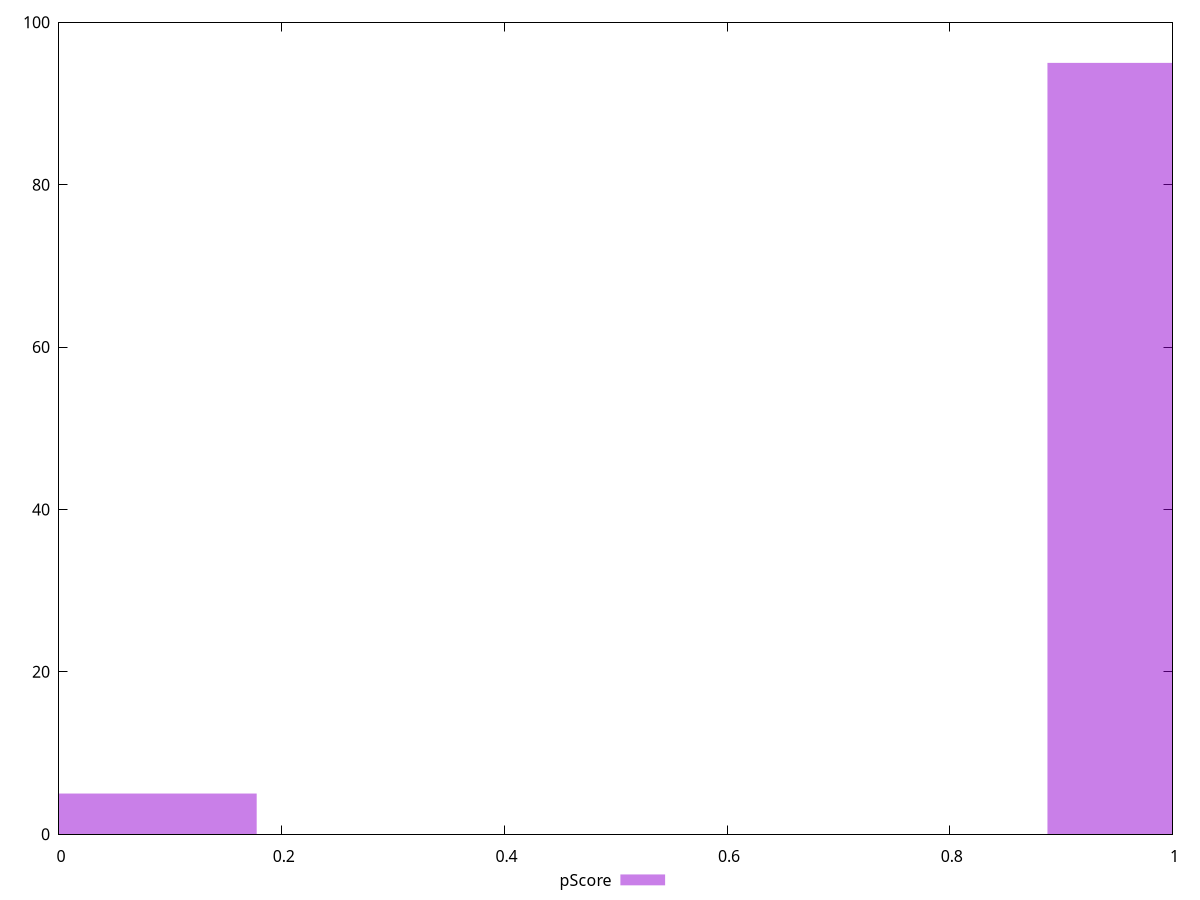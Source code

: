 reset

$pScore <<EOF
0 5
1.0652429629799116 95
EOF

set key outside below
set boxwidth 0.35508098765997054
set xrange [0:1]
set yrange [0:100]
set trange [0:100]
set style fill transparent solid 0.5 noborder
set terminal svg size 640, 490 enhanced background rgb 'white'
set output "report_00022_2021-02-20T12:08:46.964Z/server-response-time/samples/pages/pScore/histogram.svg"

plot $pScore title "pScore" with boxes

reset
